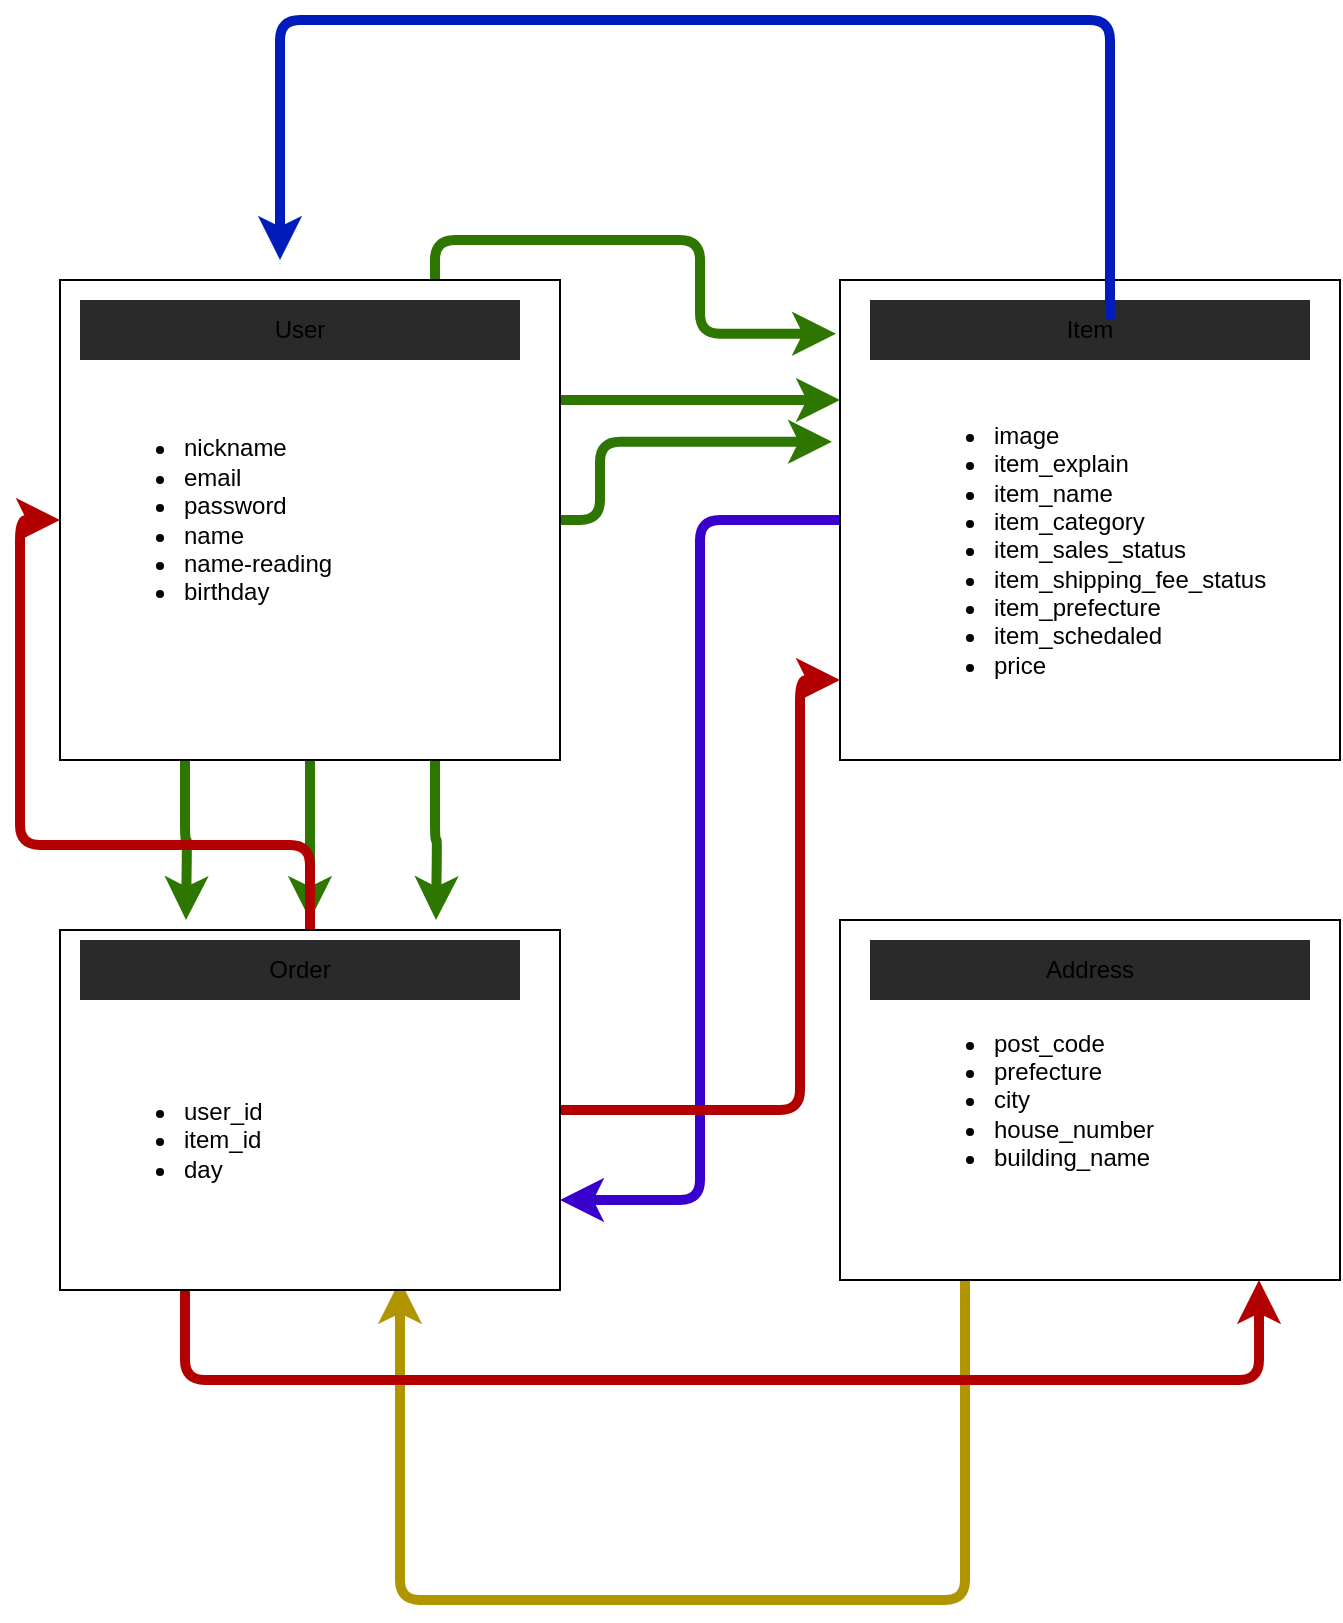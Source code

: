 <mxfile version="13.6.5">
    <diagram id="V_Xas9YIpA3yIoH-LF5k" name="ページ1">
        <mxGraphModel dx="1016" dy="859" grid="1" gridSize="10" guides="1" tooltips="1" connect="1" arrows="1" fold="1" page="1" pageScale="1" pageWidth="827" pageHeight="1169" math="0" shadow="0">
            <root>
                <mxCell id="0"/>
                <mxCell id="1" parent="0"/>
                <mxCell id="49" style="edgeStyle=orthogonalEdgeStyle;rounded=1;sketch=0;orthogonalLoop=1;jettySize=auto;html=1;exitX=0.25;exitY=1;exitDx=0;exitDy=0;fillColor=#60a917;strokeColor=#2D7600;strokeWidth=5;" edge="1" parent="1" source="3">
                    <mxGeometry relative="1" as="geometry">
                        <mxPoint x="113" y="580" as="targetPoint"/>
                    </mxGeometry>
                </mxCell>
                <mxCell id="50" style="edgeStyle=orthogonalEdgeStyle;rounded=1;sketch=0;orthogonalLoop=1;jettySize=auto;html=1;exitX=0.75;exitY=1;exitDx=0;exitDy=0;fillColor=#60a917;strokeColor=#2D7600;strokeWidth=5;" edge="1" parent="1" source="3">
                    <mxGeometry relative="1" as="geometry">
                        <mxPoint x="238" y="580" as="targetPoint"/>
                    </mxGeometry>
                </mxCell>
                <mxCell id="51" style="edgeStyle=orthogonalEdgeStyle;rounded=1;sketch=0;orthogonalLoop=1;jettySize=auto;html=1;exitX=0.5;exitY=1;exitDx=0;exitDy=0;fillColor=#60a917;strokeColor=#2D7600;strokeWidth=5;" edge="1" parent="1" source="3">
                    <mxGeometry relative="1" as="geometry">
                        <mxPoint x="175" y="580" as="targetPoint"/>
                    </mxGeometry>
                </mxCell>
                <mxCell id="52" style="edgeStyle=orthogonalEdgeStyle;rounded=1;sketch=0;orthogonalLoop=1;jettySize=auto;html=1;exitX=1;exitY=0.25;exitDx=0;exitDy=0;entryX=0;entryY=0.25;entryDx=0;entryDy=0;fillColor=#60a917;strokeColor=#2D7600;strokeWidth=5;" edge="1" parent="1" source="3" target="11">
                    <mxGeometry relative="1" as="geometry"/>
                </mxCell>
                <mxCell id="53" style="edgeStyle=orthogonalEdgeStyle;rounded=1;sketch=0;orthogonalLoop=1;jettySize=auto;html=1;entryX=-0.016;entryY=0.337;entryDx=0;entryDy=0;entryPerimeter=0;fillColor=#60a917;strokeColor=#2D7600;strokeWidth=5;" edge="1" parent="1" source="3" target="11">
                    <mxGeometry relative="1" as="geometry">
                        <Array as="points">
                            <mxPoint x="320" y="380"/>
                            <mxPoint x="320" y="341"/>
                        </Array>
                    </mxGeometry>
                </mxCell>
                <mxCell id="54" style="edgeStyle=orthogonalEdgeStyle;rounded=1;sketch=0;orthogonalLoop=1;jettySize=auto;html=1;exitX=0.75;exitY=0;exitDx=0;exitDy=0;entryX=-0.008;entryY=0.112;entryDx=0;entryDy=0;entryPerimeter=0;fillColor=#60a917;strokeColor=#2D7600;strokeWidth=5;" edge="1" parent="1" source="3" target="11">
                    <mxGeometry relative="1" as="geometry"/>
                </mxCell>
                <mxCell id="3" value="" style="rounded=0;whiteSpace=wrap;html=1;sketch=0;" vertex="1" parent="1">
                    <mxGeometry x="50" y="260" width="250" height="240" as="geometry"/>
                </mxCell>
                <mxCell id="8" value="&lt;ul&gt;&lt;li&gt;nickname&lt;/li&gt;&lt;li&gt;email&lt;/li&gt;&lt;li&gt;password&lt;/li&gt;&lt;li&gt;name&lt;/li&gt;&lt;li&gt;name-reading&lt;/li&gt;&lt;li&gt;birthday&lt;/li&gt;&lt;/ul&gt;" style="text;html=1;whiteSpace=wrap;verticalAlign=middle;overflow=hidden;rounded=0;sketch=0;" vertex="1" parent="1">
                    <mxGeometry x="70" y="310" width="200" height="140" as="geometry"/>
                </mxCell>
                <mxCell id="43" style="edgeStyle=orthogonalEdgeStyle;rounded=1;sketch=0;orthogonalLoop=1;jettySize=auto;html=1;entryX=1;entryY=0.75;entryDx=0;entryDy=0;fillColor=#6a00ff;strokeColor=#3700CC;strokeWidth=5;" edge="1" parent="1" source="11" target="13">
                    <mxGeometry relative="1" as="geometry"/>
                </mxCell>
                <mxCell id="11" value="" style="rounded=0;whiteSpace=wrap;html=1;sketch=0;" vertex="1" parent="1">
                    <mxGeometry x="440" y="260" width="250" height="240" as="geometry"/>
                </mxCell>
                <mxCell id="60" style="edgeStyle=orthogonalEdgeStyle;rounded=1;sketch=0;orthogonalLoop=1;jettySize=auto;html=1;exitX=0.25;exitY=1;exitDx=0;exitDy=0;strokeWidth=5;fillColor=#e3c800;strokeColor=#B09500;" edge="1" parent="1" source="12" target="18">
                    <mxGeometry relative="1" as="geometry">
                        <Array as="points">
                            <mxPoint x="503" y="920"/>
                            <mxPoint x="220" y="920"/>
                        </Array>
                    </mxGeometry>
                </mxCell>
                <mxCell id="12" value="" style="rounded=0;whiteSpace=wrap;html=1;sketch=0;" vertex="1" parent="1">
                    <mxGeometry x="440" y="580" width="250" height="180" as="geometry"/>
                </mxCell>
                <mxCell id="45" style="edgeStyle=orthogonalEdgeStyle;rounded=1;sketch=0;orthogonalLoop=1;jettySize=auto;html=1;fillColor=#e51400;strokeColor=#B20000;strokeWidth=5;" edge="1" parent="1" source="13">
                    <mxGeometry relative="1" as="geometry">
                        <mxPoint x="440" y="460" as="targetPoint"/>
                        <Array as="points">
                            <mxPoint x="420" y="675"/>
                            <mxPoint x="420" y="460"/>
                        </Array>
                    </mxGeometry>
                </mxCell>
                <mxCell id="55" style="edgeStyle=orthogonalEdgeStyle;rounded=1;sketch=0;orthogonalLoop=1;jettySize=auto;html=1;entryX=0;entryY=0.5;entryDx=0;entryDy=0;fillColor=#e51400;strokeColor=#B20000;strokeWidth=5;" edge="1" parent="1" source="13" target="3">
                    <mxGeometry relative="1" as="geometry"/>
                </mxCell>
                <mxCell id="58" style="edgeStyle=orthogonalEdgeStyle;rounded=1;sketch=0;orthogonalLoop=1;jettySize=auto;html=1;exitX=0.25;exitY=1;exitDx=0;exitDy=0;entryX=0.838;entryY=1;entryDx=0;entryDy=0;entryPerimeter=0;strokeWidth=5;fillColor=#e51400;strokeColor=#B20000;" edge="1" parent="1" source="13" target="12">
                    <mxGeometry relative="1" as="geometry">
                        <Array as="points">
                            <mxPoint x="113" y="810"/>
                            <mxPoint x="650" y="810"/>
                        </Array>
                    </mxGeometry>
                </mxCell>
                <mxCell id="13" value="" style="rounded=0;whiteSpace=wrap;html=1;sketch=0;" vertex="1" parent="1">
                    <mxGeometry x="50" y="585" width="250" height="180" as="geometry"/>
                </mxCell>
                <mxCell id="14" value="User" style="text;html=1;align=center;verticalAlign=middle;whiteSpace=wrap;rounded=0;sketch=0;fillColor=#2a2a2a;" vertex="1" parent="1">
                    <mxGeometry x="60" y="270" width="220" height="30" as="geometry"/>
                </mxCell>
                <mxCell id="15" value="Item" style="text;html=1;align=center;verticalAlign=middle;whiteSpace=wrap;rounded=0;sketch=0;fillColor=#2a2a2a;" vertex="1" parent="1">
                    <mxGeometry x="455" y="270" width="220" height="30" as="geometry"/>
                </mxCell>
                <mxCell id="16" value="Address" style="text;html=1;align=center;verticalAlign=middle;whiteSpace=wrap;rounded=0;sketch=0;fillColor=#2a2a2a;" vertex="1" parent="1">
                    <mxGeometry x="455" y="590" width="220" height="30" as="geometry"/>
                </mxCell>
                <mxCell id="17" value="Order" style="text;html=1;align=center;verticalAlign=middle;whiteSpace=wrap;rounded=0;sketch=0;fillColor=#2a2a2a;" vertex="1" parent="1">
                    <mxGeometry x="60" y="590" width="220" height="30" as="geometry"/>
                </mxCell>
                <mxCell id="18" value="&lt;ul&gt;&lt;li&gt;user_id&lt;/li&gt;&lt;li&gt;item_id&lt;/li&gt;&lt;li&gt;day&lt;/li&gt;&lt;/ul&gt;" style="text;html=1;whiteSpace=wrap;verticalAlign=middle;overflow=hidden;rounded=0;sketch=0;" vertex="1" parent="1">
                    <mxGeometry x="70" y="620" width="200" height="140" as="geometry"/>
                </mxCell>
                <mxCell id="19" value="&lt;ul&gt;&lt;li&gt;post_code&lt;/li&gt;&lt;li&gt;prefecture&lt;/li&gt;&lt;li&gt;city&lt;/li&gt;&lt;li&gt;house_number&lt;/li&gt;&lt;li&gt;building_name&lt;/li&gt;&lt;/ul&gt;" style="text;html=1;whiteSpace=wrap;verticalAlign=middle;overflow=hidden;rounded=0;sketch=0;" vertex="1" parent="1">
                    <mxGeometry x="475" y="600" width="200" height="140" as="geometry"/>
                </mxCell>
                <mxCell id="56" style="edgeStyle=orthogonalEdgeStyle;rounded=1;sketch=0;orthogonalLoop=1;jettySize=auto;html=1;fillColor=#0050ef;strokeColor=#001DBC;strokeWidth=5;" edge="1" parent="1" source="20">
                    <mxGeometry relative="1" as="geometry">
                        <mxPoint x="160" y="250" as="targetPoint"/>
                        <Array as="points">
                            <mxPoint x="575" y="130"/>
                            <mxPoint x="160" y="130"/>
                        </Array>
                    </mxGeometry>
                </mxCell>
                <mxCell id="20" value="&lt;ul&gt;&lt;li&gt;image&lt;/li&gt;&lt;li&gt;item_explain&lt;/li&gt;&lt;li&gt;item_name&lt;/li&gt;&lt;li&gt;item_category&lt;/li&gt;&lt;li&gt;item_sales_status&lt;/li&gt;&lt;li&gt;item_shipping_fee_status&lt;/li&gt;&lt;li&gt;item_prefecture&lt;/li&gt;&lt;li&gt;item_schedaled&lt;/li&gt;&lt;li&gt;price&lt;/li&gt;&lt;/ul&gt;" style="text;html=1;whiteSpace=wrap;verticalAlign=middle;overflow=hidden;rounded=0;sketch=0;" vertex="1" parent="1">
                    <mxGeometry x="475" y="280" width="200" height="230" as="geometry"/>
                </mxCell>
            </root>
        </mxGraphModel>
    </diagram>
</mxfile>
